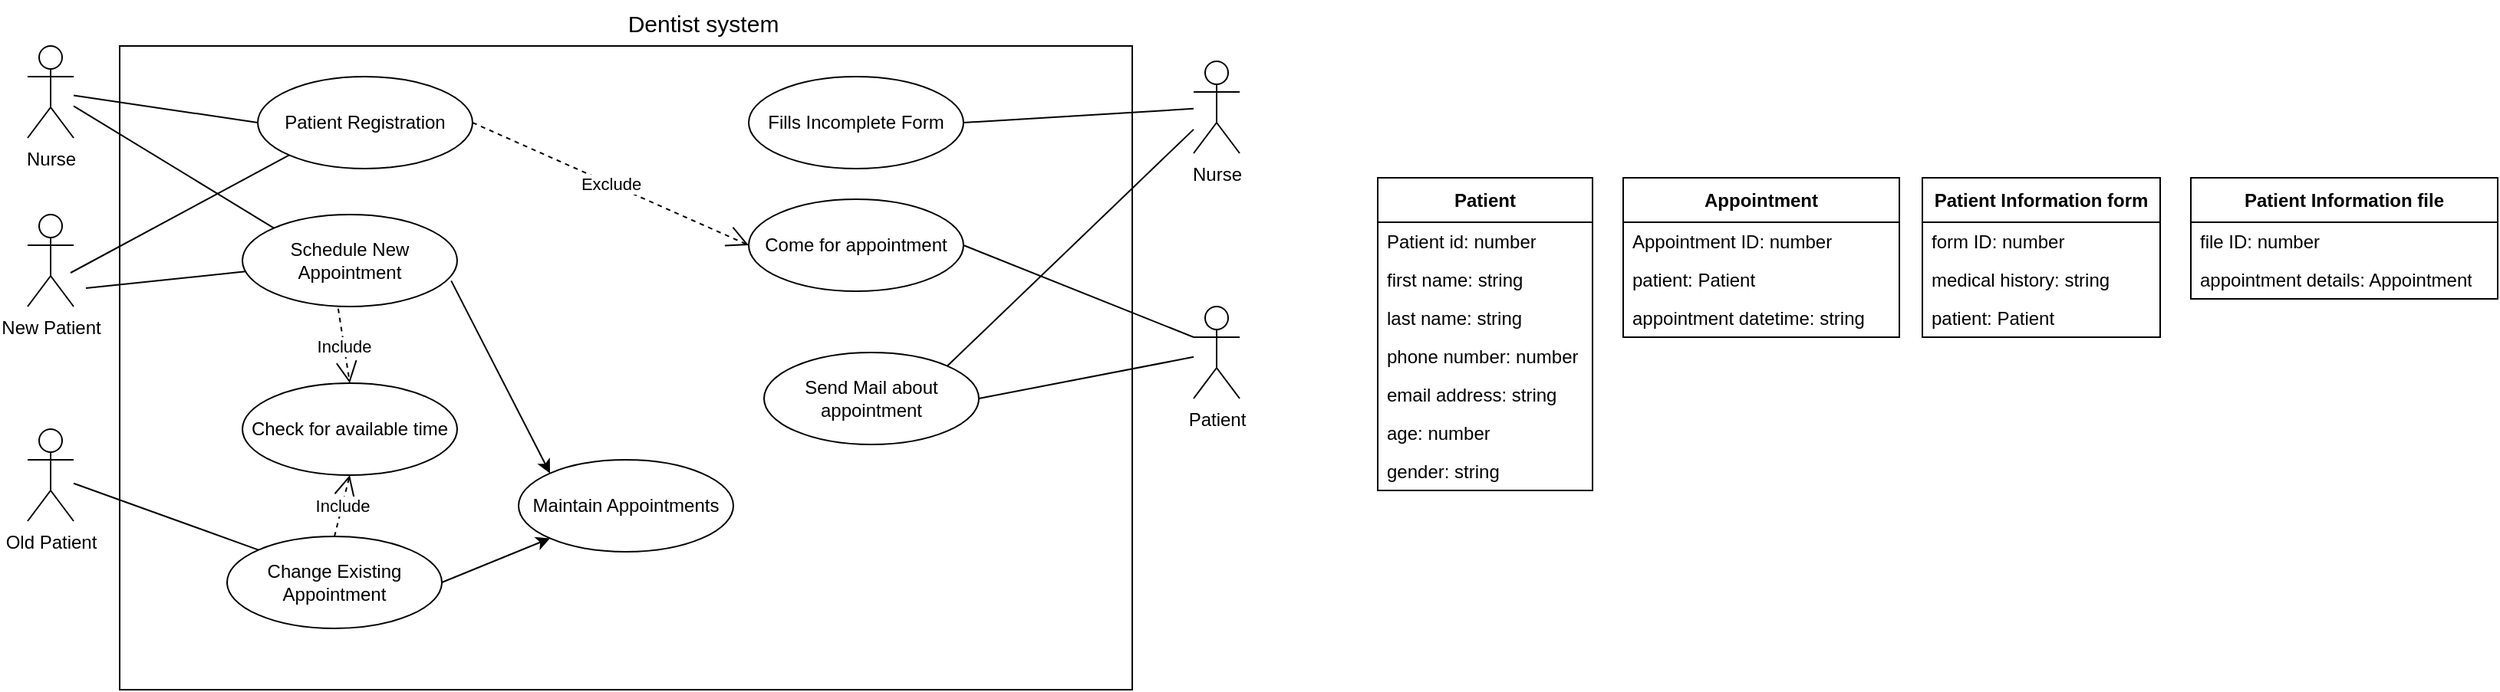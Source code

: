 <mxfile version="24.8.6">
  <diagram name="Page-1" id="vXY-C3scYzdVCDF7z0t4">
    <mxGraphModel dx="955" dy="488" grid="1" gridSize="10" guides="1" tooltips="1" connect="1" arrows="1" fold="1" page="1" pageScale="1" pageWidth="850" pageHeight="1100" math="0" shadow="0">
      <root>
        <mxCell id="0" />
        <mxCell id="1" parent="0" />
        <mxCell id="seW2ypQUKg6CjhsXb_Px-1" value="" style="rounded=0;whiteSpace=wrap;html=1;" parent="1" vertex="1">
          <mxGeometry x="220" y="110" width="660" height="420" as="geometry" />
        </mxCell>
        <mxCell id="seW2ypQUKg6CjhsXb_Px-2" value="Dentist system" style="text;html=1;align=center;verticalAlign=middle;resizable=0;points=[];autosize=1;strokeColor=none;fillColor=none;fontSize=15;" parent="1" vertex="1">
          <mxGeometry x="540" y="80" width="120" height="30" as="geometry" />
        </mxCell>
        <mxCell id="seW2ypQUKg6CjhsXb_Px-3" value="New Patient" style="shape=umlActor;verticalLabelPosition=bottom;verticalAlign=top;html=1;outlineConnect=0;" parent="1" vertex="1">
          <mxGeometry x="160" y="220" width="30" height="60" as="geometry" />
        </mxCell>
        <mxCell id="seW2ypQUKg6CjhsXb_Px-4" value="Patient Registration" style="ellipse;whiteSpace=wrap;html=1;" parent="1" vertex="1">
          <mxGeometry x="310" y="130" width="140" height="60" as="geometry" />
        </mxCell>
        <mxCell id="seW2ypQUKg6CjhsXb_Px-5" value="Nurse" style="shape=umlActor;verticalLabelPosition=bottom;verticalAlign=top;html=1;outlineConnect=0;" parent="1" vertex="1">
          <mxGeometry x="160" y="110" width="30" height="60" as="geometry" />
        </mxCell>
        <mxCell id="seW2ypQUKg6CjhsXb_Px-6" value="" style="endArrow=none;html=1;rounded=0;entryX=0;entryY=0.5;entryDx=0;entryDy=0;" parent="1" source="seW2ypQUKg6CjhsXb_Px-5" target="seW2ypQUKg6CjhsXb_Px-4" edge="1">
          <mxGeometry width="50" height="50" relative="1" as="geometry">
            <mxPoint x="440" y="370" as="sourcePoint" />
            <mxPoint x="490" y="320" as="targetPoint" />
          </mxGeometry>
        </mxCell>
        <mxCell id="seW2ypQUKg6CjhsXb_Px-7" value="" style="endArrow=none;html=1;rounded=0;entryX=0;entryY=1;entryDx=0;entryDy=0;" parent="1" target="seW2ypQUKg6CjhsXb_Px-4" edge="1">
          <mxGeometry width="50" height="50" relative="1" as="geometry">
            <mxPoint x="188" y="258" as="sourcePoint" />
            <mxPoint x="414" y="172" as="targetPoint" />
          </mxGeometry>
        </mxCell>
        <mxCell id="seW2ypQUKg6CjhsXb_Px-11" value="Schedule New Appointment" style="ellipse;whiteSpace=wrap;html=1;" parent="1" vertex="1">
          <mxGeometry x="300" y="220" width="140" height="60" as="geometry" />
        </mxCell>
        <mxCell id="seW2ypQUKg6CjhsXb_Px-12" value="Change Existing Appointment" style="ellipse;whiteSpace=wrap;html=1;" parent="1" vertex="1">
          <mxGeometry x="290" y="430" width="140" height="60" as="geometry" />
        </mxCell>
        <mxCell id="seW2ypQUKg6CjhsXb_Px-13" value="Check for available time" style="ellipse;whiteSpace=wrap;html=1;" parent="1" vertex="1">
          <mxGeometry x="300" y="330" width="140" height="60" as="geometry" />
        </mxCell>
        <mxCell id="seW2ypQUKg6CjhsXb_Px-17" value="Old Patient" style="shape=umlActor;verticalLabelPosition=bottom;verticalAlign=top;html=1;outlineConnect=0;" parent="1" vertex="1">
          <mxGeometry x="160" y="360" width="30" height="60" as="geometry" />
        </mxCell>
        <mxCell id="seW2ypQUKg6CjhsXb_Px-18" value="" style="endArrow=none;html=1;rounded=0;exitX=0;exitY=0;exitDx=0;exitDy=0;" parent="1" source="seW2ypQUKg6CjhsXb_Px-12" target="seW2ypQUKg6CjhsXb_Px-17" edge="1">
          <mxGeometry width="50" height="50" relative="1" as="geometry">
            <mxPoint x="740" y="140" as="sourcePoint" />
            <mxPoint x="820" y="165" as="targetPoint" />
          </mxGeometry>
        </mxCell>
        <mxCell id="seW2ypQUKg6CjhsXb_Px-22" value="Include" style="endArrow=open;endSize=12;dashed=1;html=1;rounded=0;exitX=0.446;exitY=1.023;exitDx=0;exitDy=0;entryX=0.5;entryY=0;entryDx=0;entryDy=0;exitPerimeter=0;" parent="1" source="seW2ypQUKg6CjhsXb_Px-11" target="seW2ypQUKg6CjhsXb_Px-13" edge="1">
          <mxGeometry width="160" relative="1" as="geometry">
            <mxPoint x="380" y="350" as="sourcePoint" />
            <mxPoint x="540" y="350" as="targetPoint" />
          </mxGeometry>
        </mxCell>
        <mxCell id="seW2ypQUKg6CjhsXb_Px-23" value="Include" style="endArrow=open;endSize=12;dashed=1;html=1;rounded=0;exitX=0.5;exitY=0;exitDx=0;exitDy=0;entryX=0.5;entryY=1;entryDx=0;entryDy=0;" parent="1" source="seW2ypQUKg6CjhsXb_Px-12" target="seW2ypQUKg6CjhsXb_Px-13" edge="1">
          <mxGeometry width="160" relative="1" as="geometry">
            <mxPoint x="330" y="440" as="sourcePoint" />
            <mxPoint x="396" y="391" as="targetPoint" />
          </mxGeometry>
        </mxCell>
        <mxCell id="seW2ypQUKg6CjhsXb_Px-33" value="" style="endArrow=none;html=1;rounded=0;entryX=0;entryY=0;entryDx=0;entryDy=0;" parent="1" source="seW2ypQUKg6CjhsXb_Px-5" target="seW2ypQUKg6CjhsXb_Px-11" edge="1">
          <mxGeometry width="50" height="50" relative="1" as="geometry">
            <mxPoint x="200" y="152" as="sourcePoint" />
            <mxPoint x="320" y="170" as="targetPoint" />
          </mxGeometry>
        </mxCell>
        <mxCell id="seW2ypQUKg6CjhsXb_Px-34" value="" style="endArrow=none;html=1;rounded=0;" parent="1" target="seW2ypQUKg6CjhsXb_Px-11" edge="1">
          <mxGeometry width="50" height="50" relative="1" as="geometry">
            <mxPoint x="198" y="268" as="sourcePoint" />
            <mxPoint x="341" y="191" as="targetPoint" />
          </mxGeometry>
        </mxCell>
        <mxCell id="seW2ypQUKg6CjhsXb_Px-35" value="Fills Incomplete Form" style="ellipse;whiteSpace=wrap;html=1;" parent="1" vertex="1">
          <mxGeometry x="630" y="130" width="140" height="60" as="geometry" />
        </mxCell>
        <mxCell id="seW2ypQUKg6CjhsXb_Px-36" value="Come for appointment" style="ellipse;whiteSpace=wrap;html=1;" parent="1" vertex="1">
          <mxGeometry x="630" y="210" width="140" height="60" as="geometry" />
        </mxCell>
        <mxCell id="seW2ypQUKg6CjhsXb_Px-38" value="Patient" style="shape=umlActor;verticalLabelPosition=bottom;verticalAlign=top;html=1;outlineConnect=0;" parent="1" vertex="1">
          <mxGeometry x="920" y="280" width="30" height="60" as="geometry" />
        </mxCell>
        <mxCell id="seW2ypQUKg6CjhsXb_Px-39" value="" style="endArrow=none;html=1;rounded=0;exitX=1;exitY=0.5;exitDx=0;exitDy=0;entryX=0;entryY=0.333;entryDx=0;entryDy=0;entryPerimeter=0;" parent="1" source="seW2ypQUKg6CjhsXb_Px-36" target="seW2ypQUKg6CjhsXb_Px-38" edge="1">
          <mxGeometry width="50" height="50" relative="1" as="geometry">
            <mxPoint x="800" y="151" as="sourcePoint" />
            <mxPoint x="920" y="180" as="targetPoint" />
          </mxGeometry>
        </mxCell>
        <mxCell id="seW2ypQUKg6CjhsXb_Px-40" value="Maintain Appointments" style="ellipse;whiteSpace=wrap;html=1;" parent="1" vertex="1">
          <mxGeometry x="480" y="380" width="140" height="60" as="geometry" />
        </mxCell>
        <mxCell id="seW2ypQUKg6CjhsXb_Px-41" value="" style="endArrow=classic;html=1;rounded=0;exitX=0.972;exitY=0.72;exitDx=0;exitDy=0;entryX=0;entryY=0;entryDx=0;entryDy=0;exitPerimeter=0;" parent="1" source="seW2ypQUKg6CjhsXb_Px-11" target="seW2ypQUKg6CjhsXb_Px-40" edge="1">
          <mxGeometry width="50" height="50" relative="1" as="geometry">
            <mxPoint x="560" y="380" as="sourcePoint" />
            <mxPoint x="610" y="330" as="targetPoint" />
          </mxGeometry>
        </mxCell>
        <mxCell id="seW2ypQUKg6CjhsXb_Px-42" value="" style="endArrow=classic;html=1;rounded=0;exitX=1;exitY=0.5;exitDx=0;exitDy=0;entryX=0;entryY=1;entryDx=0;entryDy=0;" parent="1" source="seW2ypQUKg6CjhsXb_Px-12" target="seW2ypQUKg6CjhsXb_Px-40" edge="1">
          <mxGeometry width="50" height="50" relative="1" as="geometry">
            <mxPoint x="450" y="370" as="sourcePoint" />
            <mxPoint x="511" y="399" as="targetPoint" />
          </mxGeometry>
        </mxCell>
        <mxCell id="seW2ypQUKg6CjhsXb_Px-43" value="Exclude" style="endArrow=open;endSize=12;dashed=1;html=1;rounded=0;exitX=1;exitY=0.5;exitDx=0;exitDy=0;entryX=0;entryY=0.5;entryDx=0;entryDy=0;" parent="1" source="seW2ypQUKg6CjhsXb_Px-4" target="seW2ypQUKg6CjhsXb_Px-36" edge="1">
          <mxGeometry width="160" relative="1" as="geometry">
            <mxPoint x="372" y="291" as="sourcePoint" />
            <mxPoint x="380" y="340" as="targetPoint" />
          </mxGeometry>
        </mxCell>
        <mxCell id="seW2ypQUKg6CjhsXb_Px-44" value="Nurse" style="shape=umlActor;verticalLabelPosition=bottom;verticalAlign=top;html=1;outlineConnect=0;" parent="1" vertex="1">
          <mxGeometry x="920" y="120" width="30" height="60" as="geometry" />
        </mxCell>
        <mxCell id="seW2ypQUKg6CjhsXb_Px-45" value="" style="endArrow=none;html=1;rounded=0;exitX=1;exitY=0.5;exitDx=0;exitDy=0;" parent="1" source="seW2ypQUKg6CjhsXb_Px-35" target="seW2ypQUKg6CjhsXb_Px-44" edge="1">
          <mxGeometry width="50" height="50" relative="1" as="geometry">
            <mxPoint x="780" y="250" as="sourcePoint" />
            <mxPoint x="930" y="310" as="targetPoint" />
          </mxGeometry>
        </mxCell>
        <mxCell id="seW2ypQUKg6CjhsXb_Px-47" value="Send Mail about appointment" style="ellipse;whiteSpace=wrap;html=1;" parent="1" vertex="1">
          <mxGeometry x="640" y="310" width="140" height="60" as="geometry" />
        </mxCell>
        <mxCell id="seW2ypQUKg6CjhsXb_Px-48" value="" style="endArrow=none;html=1;rounded=0;exitX=1;exitY=0;exitDx=0;exitDy=0;" parent="1" source="seW2ypQUKg6CjhsXb_Px-47" target="seW2ypQUKg6CjhsXb_Px-44" edge="1">
          <mxGeometry width="50" height="50" relative="1" as="geometry">
            <mxPoint x="780" y="170" as="sourcePoint" />
            <mxPoint x="930" y="161" as="targetPoint" />
          </mxGeometry>
        </mxCell>
        <mxCell id="seW2ypQUKg6CjhsXb_Px-49" value="" style="endArrow=none;html=1;rounded=0;exitX=1;exitY=0.5;exitDx=0;exitDy=0;" parent="1" source="seW2ypQUKg6CjhsXb_Px-47" target="seW2ypQUKg6CjhsXb_Px-38" edge="1">
          <mxGeometry width="50" height="50" relative="1" as="geometry">
            <mxPoint x="762" y="329" as="sourcePoint" />
            <mxPoint x="930" y="174" as="targetPoint" />
          </mxGeometry>
        </mxCell>
        <mxCell id="Am2c7b0vBFAiS_w5RpLc-1" value="Patient" style="swimlane;fontStyle=1;align=center;verticalAlign=middle;childLayout=stackLayout;horizontal=1;startSize=29;horizontalStack=0;resizeParent=1;resizeParentMax=0;resizeLast=0;collapsible=0;marginBottom=0;html=1;whiteSpace=wrap;" vertex="1" parent="1">
          <mxGeometry x="1040" y="196" width="140" height="204" as="geometry" />
        </mxCell>
        <mxCell id="Am2c7b0vBFAiS_w5RpLc-21" value="Patient id: number" style="text;html=1;strokeColor=none;fillColor=none;align=left;verticalAlign=middle;spacingLeft=4;spacingRight=4;overflow=hidden;rotatable=0;points=[[0,0.5],[1,0.5]];portConstraint=eastwest;whiteSpace=wrap;" vertex="1" parent="Am2c7b0vBFAiS_w5RpLc-1">
          <mxGeometry y="29" width="140" height="25" as="geometry" />
        </mxCell>
        <mxCell id="Am2c7b0vBFAiS_w5RpLc-3" value="first name: string" style="text;html=1;strokeColor=none;fillColor=none;align=left;verticalAlign=middle;spacingLeft=4;spacingRight=4;overflow=hidden;rotatable=0;points=[[0,0.5],[1,0.5]];portConstraint=eastwest;whiteSpace=wrap;" vertex="1" parent="Am2c7b0vBFAiS_w5RpLc-1">
          <mxGeometry y="54" width="140" height="25" as="geometry" />
        </mxCell>
        <mxCell id="Am2c7b0vBFAiS_w5RpLc-4" value="last name: string" style="text;html=1;strokeColor=none;fillColor=none;align=left;verticalAlign=middle;spacingLeft=4;spacingRight=4;overflow=hidden;rotatable=0;points=[[0,0.5],[1,0.5]];portConstraint=eastwest;whiteSpace=wrap;" vertex="1" parent="Am2c7b0vBFAiS_w5RpLc-1">
          <mxGeometry y="79" width="140" height="25" as="geometry" />
        </mxCell>
        <mxCell id="Am2c7b0vBFAiS_w5RpLc-5" value="phone number: number" style="text;html=1;strokeColor=none;fillColor=none;align=left;verticalAlign=middle;spacingLeft=4;spacingRight=4;overflow=hidden;rotatable=0;points=[[0,0.5],[1,0.5]];portConstraint=eastwest;whiteSpace=wrap;" vertex="1" parent="Am2c7b0vBFAiS_w5RpLc-1">
          <mxGeometry y="104" width="140" height="25" as="geometry" />
        </mxCell>
        <mxCell id="Am2c7b0vBFAiS_w5RpLc-6" value="email address: string" style="text;html=1;strokeColor=none;fillColor=none;align=left;verticalAlign=middle;spacingLeft=4;spacingRight=4;overflow=hidden;rotatable=0;points=[[0,0.5],[1,0.5]];portConstraint=eastwest;whiteSpace=wrap;" vertex="1" parent="Am2c7b0vBFAiS_w5RpLc-1">
          <mxGeometry y="129" width="140" height="25" as="geometry" />
        </mxCell>
        <mxCell id="Am2c7b0vBFAiS_w5RpLc-7" value="age: number" style="text;html=1;strokeColor=none;fillColor=none;align=left;verticalAlign=middle;spacingLeft=4;spacingRight=4;overflow=hidden;rotatable=0;points=[[0,0.5],[1,0.5]];portConstraint=eastwest;whiteSpace=wrap;" vertex="1" parent="Am2c7b0vBFAiS_w5RpLc-1">
          <mxGeometry y="154" width="140" height="25" as="geometry" />
        </mxCell>
        <mxCell id="Am2c7b0vBFAiS_w5RpLc-20" value="gender: string" style="text;html=1;strokeColor=none;fillColor=none;align=left;verticalAlign=middle;spacingLeft=4;spacingRight=4;overflow=hidden;rotatable=0;points=[[0,0.5],[1,0.5]];portConstraint=eastwest;whiteSpace=wrap;" vertex="1" parent="Am2c7b0vBFAiS_w5RpLc-1">
          <mxGeometry y="179" width="140" height="25" as="geometry" />
        </mxCell>
        <mxCell id="Am2c7b0vBFAiS_w5RpLc-8" value="Appointment" style="swimlane;fontStyle=1;align=center;verticalAlign=middle;childLayout=stackLayout;horizontal=1;startSize=29;horizontalStack=0;resizeParent=1;resizeParentMax=0;resizeLast=0;collapsible=0;marginBottom=0;html=1;whiteSpace=wrap;" vertex="1" parent="1">
          <mxGeometry x="1200" y="196" width="180" height="104" as="geometry" />
        </mxCell>
        <mxCell id="Am2c7b0vBFAiS_w5RpLc-23" value="Appointment ID: number" style="text;html=1;strokeColor=none;fillColor=none;align=left;verticalAlign=middle;spacingLeft=4;spacingRight=4;overflow=hidden;rotatable=0;points=[[0,0.5],[1,0.5]];portConstraint=eastwest;whiteSpace=wrap;" vertex="1" parent="Am2c7b0vBFAiS_w5RpLc-8">
          <mxGeometry y="29" width="180" height="25" as="geometry" />
        </mxCell>
        <mxCell id="Am2c7b0vBFAiS_w5RpLc-9" value="patient: Patient" style="text;html=1;strokeColor=none;fillColor=none;align=left;verticalAlign=middle;spacingLeft=4;spacingRight=4;overflow=hidden;rotatable=0;points=[[0,0.5],[1,0.5]];portConstraint=eastwest;whiteSpace=wrap;" vertex="1" parent="Am2c7b0vBFAiS_w5RpLc-8">
          <mxGeometry y="54" width="180" height="25" as="geometry" />
        </mxCell>
        <mxCell id="Am2c7b0vBFAiS_w5RpLc-10" value="appointment datetime: string" style="text;html=1;strokeColor=none;fillColor=none;align=left;verticalAlign=middle;spacingLeft=4;spacingRight=4;overflow=hidden;rotatable=0;points=[[0,0.5],[1,0.5]];portConstraint=eastwest;whiteSpace=wrap;" vertex="1" parent="Am2c7b0vBFAiS_w5RpLc-8">
          <mxGeometry y="79" width="180" height="25" as="geometry" />
        </mxCell>
        <mxCell id="Am2c7b0vBFAiS_w5RpLc-14" value="Patient Information form" style="swimlane;fontStyle=1;align=center;verticalAlign=middle;childLayout=stackLayout;horizontal=1;startSize=29;horizontalStack=0;resizeParent=1;resizeParentMax=0;resizeLast=0;collapsible=0;marginBottom=0;html=1;whiteSpace=wrap;" vertex="1" parent="1">
          <mxGeometry x="1395" y="196" width="155" height="104" as="geometry" />
        </mxCell>
        <mxCell id="Am2c7b0vBFAiS_w5RpLc-25" value="form ID: number" style="text;html=1;strokeColor=none;fillColor=none;align=left;verticalAlign=middle;spacingLeft=4;spacingRight=4;overflow=hidden;rotatable=0;points=[[0,0.5],[1,0.5]];portConstraint=eastwest;whiteSpace=wrap;" vertex="1" parent="Am2c7b0vBFAiS_w5RpLc-14">
          <mxGeometry y="29" width="155" height="25" as="geometry" />
        </mxCell>
        <mxCell id="Am2c7b0vBFAiS_w5RpLc-15" value="medical history: string" style="text;html=1;strokeColor=none;fillColor=none;align=left;verticalAlign=middle;spacingLeft=4;spacingRight=4;overflow=hidden;rotatable=0;points=[[0,0.5],[1,0.5]];portConstraint=eastwest;whiteSpace=wrap;" vertex="1" parent="Am2c7b0vBFAiS_w5RpLc-14">
          <mxGeometry y="54" width="155" height="25" as="geometry" />
        </mxCell>
        <mxCell id="Am2c7b0vBFAiS_w5RpLc-22" value="patient: Patient" style="text;html=1;strokeColor=none;fillColor=none;align=left;verticalAlign=middle;spacingLeft=4;spacingRight=4;overflow=hidden;rotatable=0;points=[[0,0.5],[1,0.5]];portConstraint=eastwest;whiteSpace=wrap;" vertex="1" parent="Am2c7b0vBFAiS_w5RpLc-14">
          <mxGeometry y="79" width="155" height="25" as="geometry" />
        </mxCell>
        <mxCell id="Am2c7b0vBFAiS_w5RpLc-17" value="Patient Information file" style="swimlane;fontStyle=1;align=center;verticalAlign=middle;childLayout=stackLayout;horizontal=1;startSize=29;horizontalStack=0;resizeParent=1;resizeParentMax=0;resizeLast=0;collapsible=0;marginBottom=0;html=1;whiteSpace=wrap;" vertex="1" parent="1">
          <mxGeometry x="1570" y="196" width="200" height="79" as="geometry" />
        </mxCell>
        <mxCell id="Am2c7b0vBFAiS_w5RpLc-24" value="file ID: number" style="text;html=1;strokeColor=none;fillColor=none;align=left;verticalAlign=middle;spacingLeft=4;spacingRight=4;overflow=hidden;rotatable=0;points=[[0,0.5],[1,0.5]];portConstraint=eastwest;whiteSpace=wrap;" vertex="1" parent="Am2c7b0vBFAiS_w5RpLc-17">
          <mxGeometry y="29" width="200" height="25" as="geometry" />
        </mxCell>
        <mxCell id="Am2c7b0vBFAiS_w5RpLc-18" value="appointment details: Appointment" style="text;html=1;strokeColor=none;fillColor=none;align=left;verticalAlign=middle;spacingLeft=4;spacingRight=4;overflow=hidden;rotatable=0;points=[[0,0.5],[1,0.5]];portConstraint=eastwest;whiteSpace=wrap;" vertex="1" parent="Am2c7b0vBFAiS_w5RpLc-17">
          <mxGeometry y="54" width="200" height="25" as="geometry" />
        </mxCell>
      </root>
    </mxGraphModel>
  </diagram>
</mxfile>

